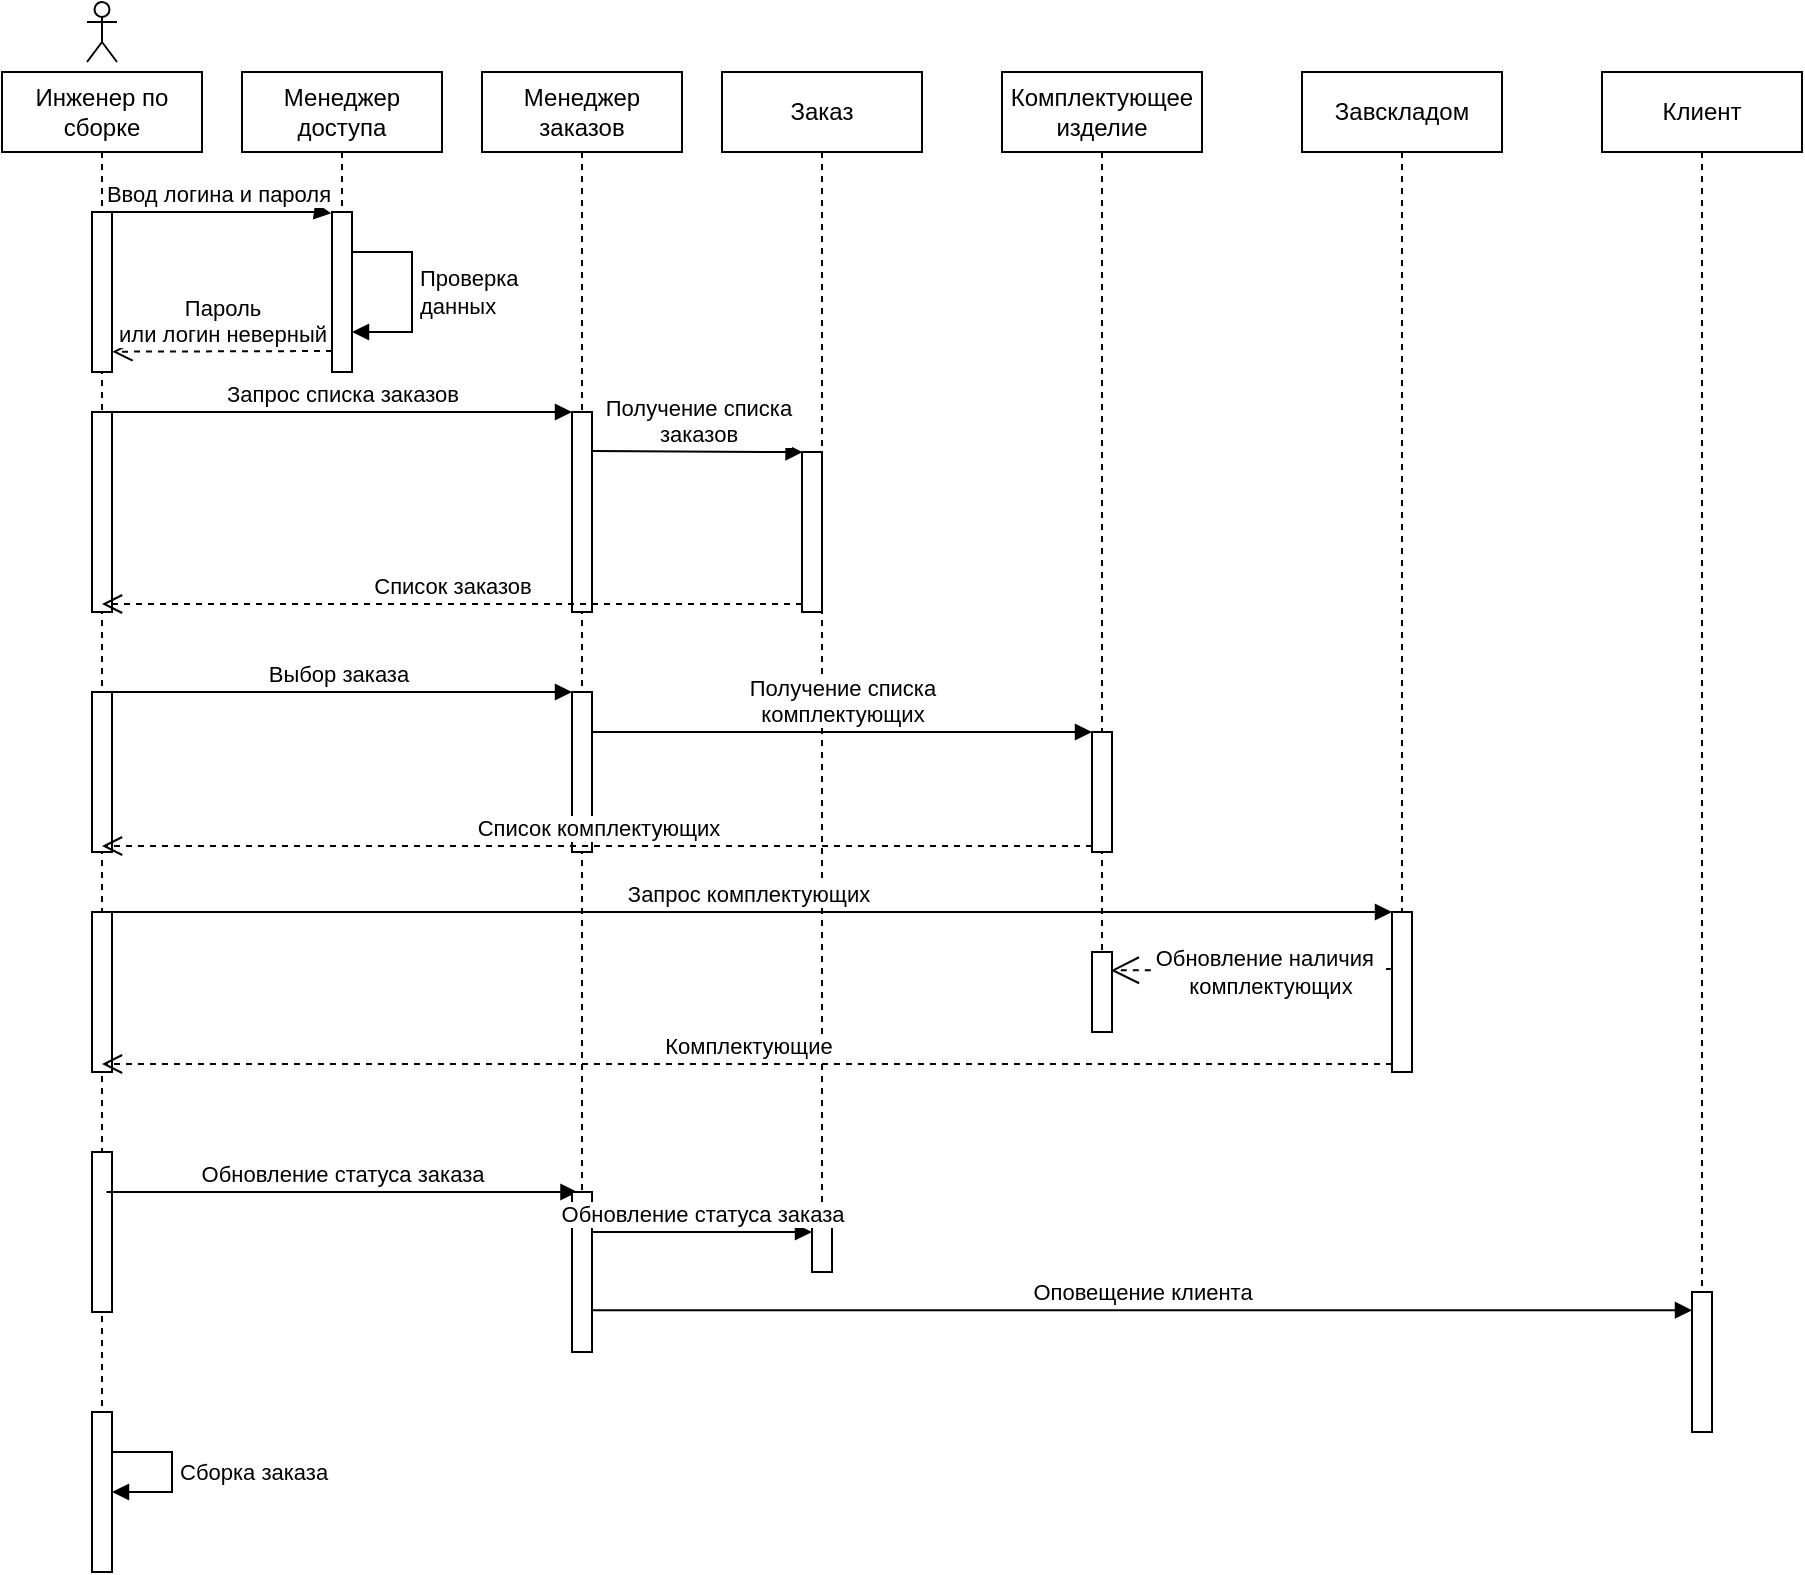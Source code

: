 <mxfile version="20.7.4" type="github">
  <diagram id="8eBF70qgTYVY1_IniYaQ" name="Страница 1">
    <mxGraphModel dx="1434" dy="764" grid="1" gridSize="10" guides="1" tooltips="1" connect="1" arrows="1" fold="1" page="1" pageScale="1" pageWidth="827" pageHeight="1169" math="0" shadow="0">
      <root>
        <mxCell id="0" />
        <mxCell id="1" parent="0" />
        <mxCell id="uP4A9XmEusP5UuuR2ky6-1" value="Инженер по сборке" style="shape=umlLifeline;perimeter=lifelinePerimeter;whiteSpace=wrap;html=1;container=1;collapsible=0;recursiveResize=0;outlineConnect=0;" vertex="1" parent="1">
          <mxGeometry x="20" y="40" width="100" height="750" as="geometry" />
        </mxCell>
        <mxCell id="uP4A9XmEusP5UuuR2ky6-2" value="" style="html=1;points=[];perimeter=orthogonalPerimeter;" vertex="1" parent="uP4A9XmEusP5UuuR2ky6-1">
          <mxGeometry x="45" y="70" width="10" height="80" as="geometry" />
        </mxCell>
        <mxCell id="uP4A9XmEusP5UuuR2ky6-3" value="" style="html=1;points=[];perimeter=orthogonalPerimeter;" vertex="1" parent="uP4A9XmEusP5UuuR2ky6-1">
          <mxGeometry x="45" y="170" width="10" height="100" as="geometry" />
        </mxCell>
        <mxCell id="uP4A9XmEusP5UuuR2ky6-4" value="" style="html=1;points=[];perimeter=orthogonalPerimeter;" vertex="1" parent="uP4A9XmEusP5UuuR2ky6-1">
          <mxGeometry x="45" y="540" width="10" height="80" as="geometry" />
        </mxCell>
        <mxCell id="uP4A9XmEusP5UuuR2ky6-5" value="" style="html=1;points=[];perimeter=orthogonalPerimeter;" vertex="1" parent="uP4A9XmEusP5UuuR2ky6-1">
          <mxGeometry x="45" y="310" width="10" height="80" as="geometry" />
        </mxCell>
        <mxCell id="uP4A9XmEusP5UuuR2ky6-6" value="" style="html=1;points=[];perimeter=orthogonalPerimeter;" vertex="1" parent="uP4A9XmEusP5UuuR2ky6-1">
          <mxGeometry x="45" y="420" width="10" height="80" as="geometry" />
        </mxCell>
        <mxCell id="uP4A9XmEusP5UuuR2ky6-7" value="" style="html=1;points=[];perimeter=orthogonalPerimeter;" vertex="1" parent="uP4A9XmEusP5UuuR2ky6-1">
          <mxGeometry x="45" y="670" width="10" height="80" as="geometry" />
        </mxCell>
        <mxCell id="uP4A9XmEusP5UuuR2ky6-8" value="Сборка заказа" style="edgeStyle=orthogonalEdgeStyle;html=1;align=left;spacingLeft=2;endArrow=block;rounded=0;entryX=1;entryY=0;" edge="1" parent="uP4A9XmEusP5UuuR2ky6-1">
          <mxGeometry relative="1" as="geometry">
            <mxPoint x="55" y="690" as="sourcePoint" />
            <Array as="points">
              <mxPoint x="85" y="690" />
            </Array>
            <mxPoint x="55" y="710" as="targetPoint" />
          </mxGeometry>
        </mxCell>
        <mxCell id="uP4A9XmEusP5UuuR2ky6-9" value="Менеджер доступа" style="shape=umlLifeline;perimeter=lifelinePerimeter;whiteSpace=wrap;html=1;container=1;collapsible=0;recursiveResize=0;outlineConnect=0;size=40;" vertex="1" parent="1">
          <mxGeometry x="140" y="40" width="100" height="150" as="geometry" />
        </mxCell>
        <mxCell id="uP4A9XmEusP5UuuR2ky6-10" value="" style="html=1;points=[];perimeter=orthogonalPerimeter;" vertex="1" parent="uP4A9XmEusP5UuuR2ky6-9">
          <mxGeometry x="45" y="70" width="10" height="80" as="geometry" />
        </mxCell>
        <mxCell id="uP4A9XmEusP5UuuR2ky6-11" value="Проверка&lt;br&gt;данных" style="edgeStyle=orthogonalEdgeStyle;html=1;align=left;spacingLeft=2;endArrow=block;rounded=0;entryX=1;entryY=0;" edge="1" parent="uP4A9XmEusP5UuuR2ky6-9" target="uP4A9XmEusP5UuuR2ky6-12">
          <mxGeometry relative="1" as="geometry">
            <mxPoint x="55" y="90" as="sourcePoint" />
            <Array as="points">
              <mxPoint x="85" y="90" />
            </Array>
          </mxGeometry>
        </mxCell>
        <mxCell id="uP4A9XmEusP5UuuR2ky6-12" value="" style="html=1;points=[];perimeter=orthogonalPerimeter;" vertex="1" parent="uP4A9XmEusP5UuuR2ky6-9">
          <mxGeometry x="45" y="130" width="10" height="10" as="geometry" />
        </mxCell>
        <mxCell id="uP4A9XmEusP5UuuR2ky6-13" value="" style="html=1;verticalAlign=bottom;endArrow=none;dashed=1;endSize=8;exitX=0;exitY=0.95;rounded=0;" edge="1" parent="uP4A9XmEusP5UuuR2ky6-9" source="uP4A9XmEusP5UuuR2ky6-10" target="uP4A9XmEusP5UuuR2ky6-12">
          <mxGeometry relative="1" as="geometry">
            <mxPoint x="-69.9" y="146" as="targetPoint" />
            <mxPoint x="45" y="146" as="sourcePoint" />
          </mxGeometry>
        </mxCell>
        <mxCell id="uP4A9XmEusP5UuuR2ky6-14" value="" style="html=1;points=[];perimeter=orthogonalPerimeter;" vertex="1" parent="uP4A9XmEusP5UuuR2ky6-9">
          <mxGeometry x="45" y="70" width="10" height="80" as="geometry" />
        </mxCell>
        <mxCell id="uP4A9XmEusP5UuuR2ky6-15" value="Обновление статуса заказа" style="html=1;verticalAlign=bottom;startArrow=none;endArrow=block;startSize=8;rounded=0;startFill=0;" edge="1" parent="uP4A9XmEusP5UuuR2ky6-9">
          <mxGeometry relative="1" as="geometry">
            <mxPoint x="-67.75" y="560" as="sourcePoint" />
            <mxPoint x="167.75" y="560" as="targetPoint" />
          </mxGeometry>
        </mxCell>
        <mxCell id="uP4A9XmEusP5UuuR2ky6-16" value="Менеджер заказов" style="shape=umlLifeline;perimeter=lifelinePerimeter;whiteSpace=wrap;html=1;container=1;collapsible=0;recursiveResize=0;outlineConnect=0;" vertex="1" parent="1">
          <mxGeometry x="260" y="40" width="100" height="640" as="geometry" />
        </mxCell>
        <mxCell id="uP4A9XmEusP5UuuR2ky6-17" value="" style="html=1;points=[];perimeter=orthogonalPerimeter;" vertex="1" parent="uP4A9XmEusP5UuuR2ky6-16">
          <mxGeometry x="45" y="170" width="10" height="100" as="geometry" />
        </mxCell>
        <mxCell id="uP4A9XmEusP5UuuR2ky6-18" value="" style="html=1;points=[];perimeter=orthogonalPerimeter;" vertex="1" parent="uP4A9XmEusP5UuuR2ky6-16">
          <mxGeometry x="45" y="310" width="10" height="80" as="geometry" />
        </mxCell>
        <mxCell id="uP4A9XmEusP5UuuR2ky6-19" value="" style="html=1;points=[];perimeter=orthogonalPerimeter;" vertex="1" parent="uP4A9XmEusP5UuuR2ky6-16">
          <mxGeometry x="45" y="560" width="10" height="80" as="geometry" />
        </mxCell>
        <mxCell id="uP4A9XmEusP5UuuR2ky6-20" value="Ввод логина и пароля" style="html=1;verticalAlign=bottom;endArrow=block;entryX=-0.043;entryY=0.008;rounded=0;entryDx=0;entryDy=0;entryPerimeter=0;" edge="1" parent="1" source="uP4A9XmEusP5UuuR2ky6-1" target="uP4A9XmEusP5UuuR2ky6-14">
          <mxGeometry relative="1" as="geometry">
            <mxPoint x="115" y="110" as="sourcePoint" />
            <Array as="points">
              <mxPoint x="180" y="110" />
            </Array>
          </mxGeometry>
        </mxCell>
        <mxCell id="uP4A9XmEusP5UuuR2ky6-21" value="Пароль &lt;br&gt;или логин неверный" style="html=1;verticalAlign=bottom;endArrow=open;dashed=1;endSize=8;exitX=0;exitY=0.95;rounded=0;startArrow=none;entryX=1.019;entryY=0.873;entryDx=0;entryDy=0;entryPerimeter=0;" edge="1" parent="1" source="uP4A9XmEusP5UuuR2ky6-12" target="uP4A9XmEusP5UuuR2ky6-2">
          <mxGeometry relative="1" as="geometry">
            <mxPoint x="80" y="180" as="targetPoint" />
          </mxGeometry>
        </mxCell>
        <mxCell id="uP4A9XmEusP5UuuR2ky6-22" value="Заказ" style="shape=umlLifeline;perimeter=lifelinePerimeter;whiteSpace=wrap;html=1;container=1;collapsible=0;recursiveResize=0;outlineConnect=0;" vertex="1" parent="1">
          <mxGeometry x="380" y="40" width="100" height="600" as="geometry" />
        </mxCell>
        <mxCell id="uP4A9XmEusP5UuuR2ky6-23" value="" style="html=1;points=[];perimeter=orthogonalPerimeter;" vertex="1" parent="uP4A9XmEusP5UuuR2ky6-22">
          <mxGeometry x="40" y="190" width="10" height="80" as="geometry" />
        </mxCell>
        <mxCell id="uP4A9XmEusP5UuuR2ky6-24" value="" style="html=1;points=[];perimeter=orthogonalPerimeter;" vertex="1" parent="uP4A9XmEusP5UuuR2ky6-22">
          <mxGeometry x="45" y="570" width="10" height="30" as="geometry" />
        </mxCell>
        <mxCell id="uP4A9XmEusP5UuuR2ky6-25" value="Запрос списка заказов" style="html=1;verticalAlign=bottom;endArrow=block;entryX=0;entryY=0;rounded=0;" edge="1" parent="1" source="uP4A9XmEusP5UuuR2ky6-3" target="uP4A9XmEusP5UuuR2ky6-17">
          <mxGeometry relative="1" as="geometry">
            <mxPoint x="115" y="220" as="sourcePoint" />
          </mxGeometry>
        </mxCell>
        <mxCell id="uP4A9XmEusP5UuuR2ky6-26" value="Получение списка&lt;br&gt;заказов" style="html=1;verticalAlign=bottom;endArrow=block;rounded=0;exitX=1.006;exitY=0.195;exitDx=0;exitDy=0;exitPerimeter=0;entryX=0.028;entryY=0.001;entryDx=0;entryDy=0;entryPerimeter=0;" edge="1" parent="1" source="uP4A9XmEusP5UuuR2ky6-17" target="uP4A9XmEusP5UuuR2ky6-23">
          <mxGeometry relative="1" as="geometry">
            <mxPoint x="320" y="240" as="sourcePoint" />
            <mxPoint x="420" y="240" as="targetPoint" />
          </mxGeometry>
        </mxCell>
        <mxCell id="uP4A9XmEusP5UuuR2ky6-27" value="Список заказов" style="html=1;verticalAlign=bottom;endArrow=open;dashed=1;endSize=8;exitX=0;exitY=0.95;rounded=0;" edge="1" parent="1" source="uP4A9XmEusP5UuuR2ky6-23" target="uP4A9XmEusP5UuuR2ky6-1">
          <mxGeometry relative="1" as="geometry">
            <mxPoint x="355" y="316" as="targetPoint" />
          </mxGeometry>
        </mxCell>
        <mxCell id="uP4A9XmEusP5UuuR2ky6-28" value="Комплектующее&lt;br&gt;изделие" style="shape=umlLifeline;perimeter=lifelinePerimeter;whiteSpace=wrap;html=1;container=1;collapsible=0;recursiveResize=0;outlineConnect=0;" vertex="1" parent="1">
          <mxGeometry x="520" y="40" width="100" height="480" as="geometry" />
        </mxCell>
        <mxCell id="uP4A9XmEusP5UuuR2ky6-29" value="" style="html=1;points=[];perimeter=orthogonalPerimeter;" vertex="1" parent="uP4A9XmEusP5UuuR2ky6-28">
          <mxGeometry x="45" y="330" width="10" height="60" as="geometry" />
        </mxCell>
        <mxCell id="uP4A9XmEusP5UuuR2ky6-30" value="" style="html=1;points=[];perimeter=orthogonalPerimeter;" vertex="1" parent="uP4A9XmEusP5UuuR2ky6-28">
          <mxGeometry x="45" y="440" width="10" height="40" as="geometry" />
        </mxCell>
        <mxCell id="uP4A9XmEusP5UuuR2ky6-31" value="Выбор заказа" style="html=1;verticalAlign=bottom;endArrow=block;entryX=0;entryY=0;rounded=0;" edge="1" parent="1" source="uP4A9XmEusP5UuuR2ky6-1" target="uP4A9XmEusP5UuuR2ky6-18">
          <mxGeometry relative="1" as="geometry">
            <mxPoint x="235" y="350" as="sourcePoint" />
          </mxGeometry>
        </mxCell>
        <mxCell id="uP4A9XmEusP5UuuR2ky6-32" value="Список комплектующих" style="html=1;verticalAlign=bottom;endArrow=open;dashed=1;endSize=8;exitX=0;exitY=0.95;rounded=0;" edge="1" parent="1" source="uP4A9XmEusP5UuuR2ky6-29" target="uP4A9XmEusP5UuuR2ky6-1">
          <mxGeometry relative="1" as="geometry">
            <mxPoint x="475" y="426" as="targetPoint" />
          </mxGeometry>
        </mxCell>
        <mxCell id="uP4A9XmEusP5UuuR2ky6-33" value="Получение списка&lt;br&gt;комплектующих" style="html=1;verticalAlign=bottom;endArrow=block;entryX=0;entryY=0;rounded=0;" edge="1" parent="1" source="uP4A9XmEusP5UuuR2ky6-18" target="uP4A9XmEusP5UuuR2ky6-29">
          <mxGeometry relative="1" as="geometry">
            <mxPoint x="475" y="350" as="sourcePoint" />
          </mxGeometry>
        </mxCell>
        <mxCell id="uP4A9XmEusP5UuuR2ky6-34" value="Завскладом" style="shape=umlLifeline;perimeter=lifelinePerimeter;whiteSpace=wrap;html=1;container=1;collapsible=0;recursiveResize=0;outlineConnect=0;" vertex="1" parent="1">
          <mxGeometry x="670" y="40" width="100" height="500" as="geometry" />
        </mxCell>
        <mxCell id="uP4A9XmEusP5UuuR2ky6-35" value="" style="html=1;points=[];perimeter=orthogonalPerimeter;" vertex="1" parent="uP4A9XmEusP5UuuR2ky6-34">
          <mxGeometry x="45" y="420" width="10" height="80" as="geometry" />
        </mxCell>
        <mxCell id="uP4A9XmEusP5UuuR2ky6-36" value="Запрос комплектующих" style="html=1;verticalAlign=bottom;endArrow=block;entryX=0;entryY=0;rounded=0;" edge="1" parent="1" source="uP4A9XmEusP5UuuR2ky6-1" target="uP4A9XmEusP5UuuR2ky6-35">
          <mxGeometry relative="1" as="geometry">
            <mxPoint x="595" y="460" as="sourcePoint" />
          </mxGeometry>
        </mxCell>
        <mxCell id="uP4A9XmEusP5UuuR2ky6-37" value="Комплектующие" style="html=1;verticalAlign=bottom;endArrow=open;dashed=1;endSize=8;exitX=0;exitY=0.95;rounded=0;" edge="1" parent="1" source="uP4A9XmEusP5UuuR2ky6-35" target="uP4A9XmEusP5UuuR2ky6-1">
          <mxGeometry relative="1" as="geometry">
            <mxPoint x="595" y="536" as="targetPoint" />
          </mxGeometry>
        </mxCell>
        <mxCell id="uP4A9XmEusP5UuuR2ky6-38" value="Клиент" style="shape=umlLifeline;perimeter=lifelinePerimeter;whiteSpace=wrap;html=1;container=1;collapsible=0;recursiveResize=0;outlineConnect=0;" vertex="1" parent="1">
          <mxGeometry x="820" y="40" width="100" height="680" as="geometry" />
        </mxCell>
        <mxCell id="uP4A9XmEusP5UuuR2ky6-39" value="" style="html=1;points=[];perimeter=orthogonalPerimeter;" vertex="1" parent="uP4A9XmEusP5UuuR2ky6-38">
          <mxGeometry x="45" y="610" width="10" height="70" as="geometry" />
        </mxCell>
        <mxCell id="uP4A9XmEusP5UuuR2ky6-40" value="Оповещение клиента" style="html=1;verticalAlign=bottom;startArrow=none;endArrow=block;startSize=8;rounded=0;startFill=0;exitX=0.999;exitY=0.739;exitDx=0;exitDy=0;exitPerimeter=0;" edge="1" parent="1" source="uP4A9XmEusP5UuuR2ky6-19" target="uP4A9XmEusP5UuuR2ky6-39">
          <mxGeometry relative="1" as="geometry">
            <mxPoint x="320" y="725" as="sourcePoint" />
          </mxGeometry>
        </mxCell>
        <mxCell id="uP4A9XmEusP5UuuR2ky6-41" value="" style="shape=umlActor;verticalLabelPosition=bottom;verticalAlign=top;html=1;" vertex="1" parent="1">
          <mxGeometry x="62.5" y="5" width="15" height="30" as="geometry" />
        </mxCell>
        <mxCell id="uP4A9XmEusP5UuuR2ky6-42" value="Обновление статуса заказа" style="html=1;verticalAlign=bottom;startArrow=none;endArrow=block;startSize=8;rounded=0;startFill=0;" edge="1" parent="1">
          <mxGeometry relative="1" as="geometry">
            <mxPoint x="315" y="620.0" as="sourcePoint" />
            <mxPoint x="425" y="620.0" as="targetPoint" />
          </mxGeometry>
        </mxCell>
        <mxCell id="uP4A9XmEusP5UuuR2ky6-43" value="Обновление наличия&amp;nbsp;&amp;nbsp;&lt;br&gt;комплектующих" style="endArrow=open;endSize=12;dashed=1;html=1;rounded=0;entryX=0.943;entryY=0.23;entryDx=0;entryDy=0;entryPerimeter=0;exitX=-0.061;exitY=0.356;exitDx=0;exitDy=0;exitPerimeter=0;" edge="1" parent="1" source="uP4A9XmEusP5UuuR2ky6-35" target="uP4A9XmEusP5UuuR2ky6-30">
          <mxGeometry x="-0.14" y="1" width="160" relative="1" as="geometry">
            <mxPoint x="710" y="489" as="sourcePoint" />
            <mxPoint x="730" y="490" as="targetPoint" />
            <mxPoint as="offset" />
          </mxGeometry>
        </mxCell>
      </root>
    </mxGraphModel>
  </diagram>
</mxfile>
